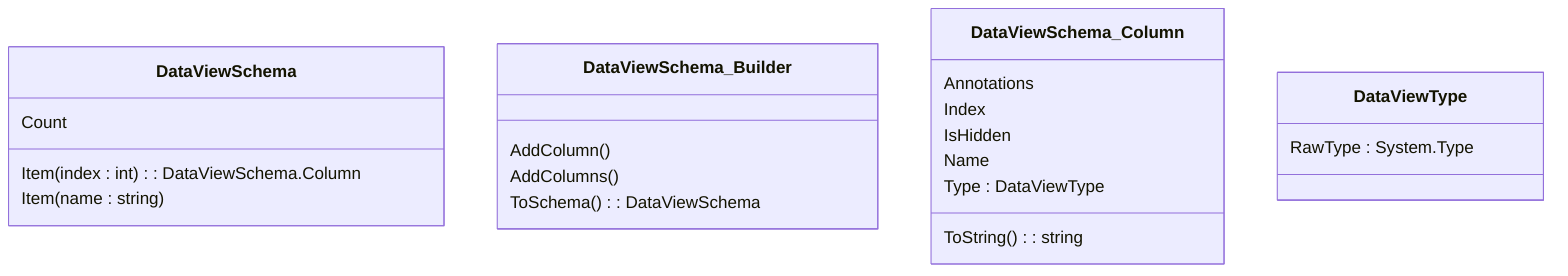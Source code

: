 classDiagram 
    class DataViewSchema {
      Count
      Item (index : int ) : DataViewSchema.Column
      Item (name : string)
    }
    class DataViewSchema_Builder {
      AddColumn()
      AddColumns()
      ToSchema() : DataViewSchema
    }
    class DataViewSchema_Column {
      Annotations
      Index
      IsHidden
      Name
      Type : DataViewType
      ToString() : string
    }
    class DataViewType {
      RawType : System.Type
    }